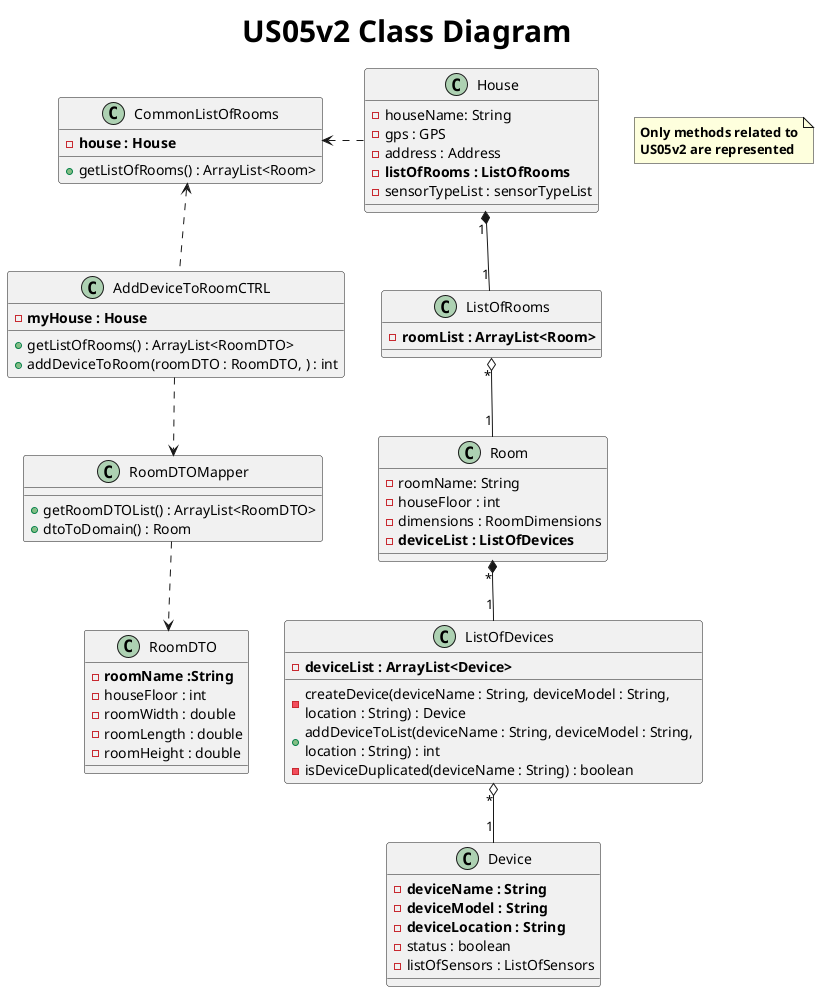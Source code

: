 @startuml

title <size: 30> US05v2 Class Diagram

note "<b>Only methods related to\n<b>US05v2 are represented" as N1

class AddDeviceToRoomCTRL{
    - <b>myHouse : House

    + getListOfRooms() : ArrayList<RoomDTO>
    + addDeviceToRoom(roomDTO : RoomDTO, ) : int
}

class CommonListOfRooms{
    - <b>house : House
    + getListOfRooms() : ArrayList<Room>
}

class RoomDTO{
    - <b>roomName :String
    - houseFloor : int
    - roomWidth : double
    - roomLength : double
    - roomHeight : double
}

class RoomDTOMapper{
    + getRoomDTOList() : ArrayList<RoomDTO>
    + dtoToDomain() : Room
}

class House {
    - houseName: String
    - gps : GPS
    - address : Address
    - <b>listOfRooms : ListOfRooms
    - sensorTypeList : sensorTypeList
}

class ListOfRooms{
    - <b>roomList : ArrayList<Room>
}

class Room {
    - roomName: String
    - houseFloor : int
    - dimensions : RoomDimensions
    - <b>deviceList : ListOfDevices
}

class ListOfDevices{
    - <b>deviceList : ArrayList<Device>

    - createDevice(deviceName : String, deviceModel : String, \nlocation : String) : Device
    + addDeviceToList(deviceName : String, deviceModel : String, \nlocation : String) : int
    - isDeviceDuplicated(deviceName : String) : boolean
}

class Device {
    - <b>deviceName : String
    - <b>deviceModel : String
    - <b>deviceLocation : String
    - status : boolean
    - listOfSensors : ListOfSensors
}

AddDeviceToRoomCTRL -up.> CommonListOfRooms
AddDeviceToRoomCTRL ..> RoomDTOMapper
RoomDTOMapper ..> RoomDTO
House -left..> CommonListOfRooms
House "1" *-- "1" ListOfRooms
ListOfRooms "*" o-- "1" Room
Room "*" *-- "1" ListOfDevices
ListOfDevices "*" o-- "1" Device

@enduml